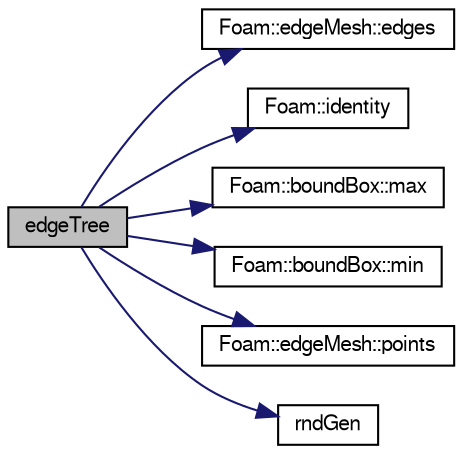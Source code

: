 digraph "edgeTree"
{
  bgcolor="transparent";
  edge [fontname="FreeSans",fontsize="10",labelfontname="FreeSans",labelfontsize="10"];
  node [fontname="FreeSans",fontsize="10",shape=record];
  rankdir="LR";
  Node829 [label="edgeTree",height=0.2,width=0.4,color="black", fillcolor="grey75", style="filled", fontcolor="black"];
  Node829 -> Node830 [color="midnightblue",fontsize="10",style="solid",fontname="FreeSans"];
  Node830 [label="Foam::edgeMesh::edges",height=0.2,width=0.4,color="black",URL="$a21754.html#a21d764179912ddda5c6f95193c289846",tooltip="Return edges. "];
  Node829 -> Node831 [color="midnightblue",fontsize="10",style="solid",fontname="FreeSans"];
  Node831 [label="Foam::identity",height=0.2,width=0.4,color="black",URL="$a21124.html#a36af96cb841435845fffb4fe69208490",tooltip="Create identity map (map[i] == i) of given length. "];
  Node829 -> Node832 [color="midnightblue",fontsize="10",style="solid",fontname="FreeSans"];
  Node832 [label="Foam::boundBox::max",height=0.2,width=0.4,color="black",URL="$a27102.html#a43279cd20862e64a21c8c82ee6c2441b",tooltip="Maximum describing the bounding box. "];
  Node829 -> Node833 [color="midnightblue",fontsize="10",style="solid",fontname="FreeSans"];
  Node833 [label="Foam::boundBox::min",height=0.2,width=0.4,color="black",URL="$a27102.html#a41bea928bbb72b904d07db28570b07bd",tooltip="Minimum describing the bounding box. "];
  Node829 -> Node834 [color="midnightblue",fontsize="10",style="solid",fontname="FreeSans"];
  Node834 [label="Foam::edgeMesh::points",height=0.2,width=0.4,color="black",URL="$a21754.html#ac44123fc1265297c41a43c3b62fdb4c2",tooltip="Return points. "];
  Node829 -> Node835 [color="midnightblue",fontsize="10",style="solid",fontname="FreeSans"];
  Node835 [label="rndGen",height=0.2,width=0.4,color="black",URL="$a38939.html#ab8597af4c8d0209c2e0c9b1982782bfb"];
}
